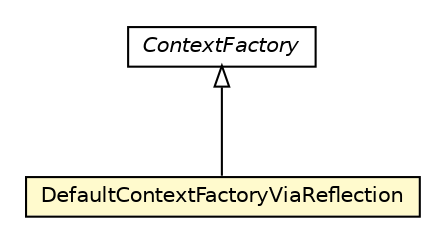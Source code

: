 #!/usr/local/bin/dot
#
# Class diagram 
# Generated by UMLGraph version 5.1 (http://www.umlgraph.org/)
#

digraph G {
	edge [fontname="Helvetica",fontsize=10,labelfontname="Helvetica",labelfontsize=10];
	node [fontname="Helvetica",fontsize=10,shape=plaintext];
	nodesep=0.25;
	ranksep=0.5;
	// pt.ist.fenixframework.atomic.DefaultContextFactoryViaReflection
	c15144 [label=<<table title="pt.ist.fenixframework.atomic.DefaultContextFactoryViaReflection" border="0" cellborder="1" cellspacing="0" cellpadding="2" port="p" bgcolor="lemonChiffon" href="./DefaultContextFactoryViaReflection.html">
		<tr><td><table border="0" cellspacing="0" cellpadding="1">
<tr><td align="center" balign="center"> DefaultContextFactoryViaReflection </td></tr>
		</table></td></tr>
		</table>>, fontname="Helvetica", fontcolor="black", fontsize=10.0];
	// pt.ist.fenixframework.atomic.ContextFactory
	c15146 [label=<<table title="pt.ist.fenixframework.atomic.ContextFactory" border="0" cellborder="1" cellspacing="0" cellpadding="2" port="p" href="./ContextFactory.html">
		<tr><td><table border="0" cellspacing="0" cellpadding="1">
<tr><td align="center" balign="center"><font face="Helvetica-Oblique"> ContextFactory </font></td></tr>
		</table></td></tr>
		</table>>, fontname="Helvetica", fontcolor="black", fontsize=10.0];
	//pt.ist.fenixframework.atomic.DefaultContextFactoryViaReflection extends pt.ist.fenixframework.atomic.ContextFactory
	c15146:p -> c15144:p [dir=back,arrowtail=empty];
}


